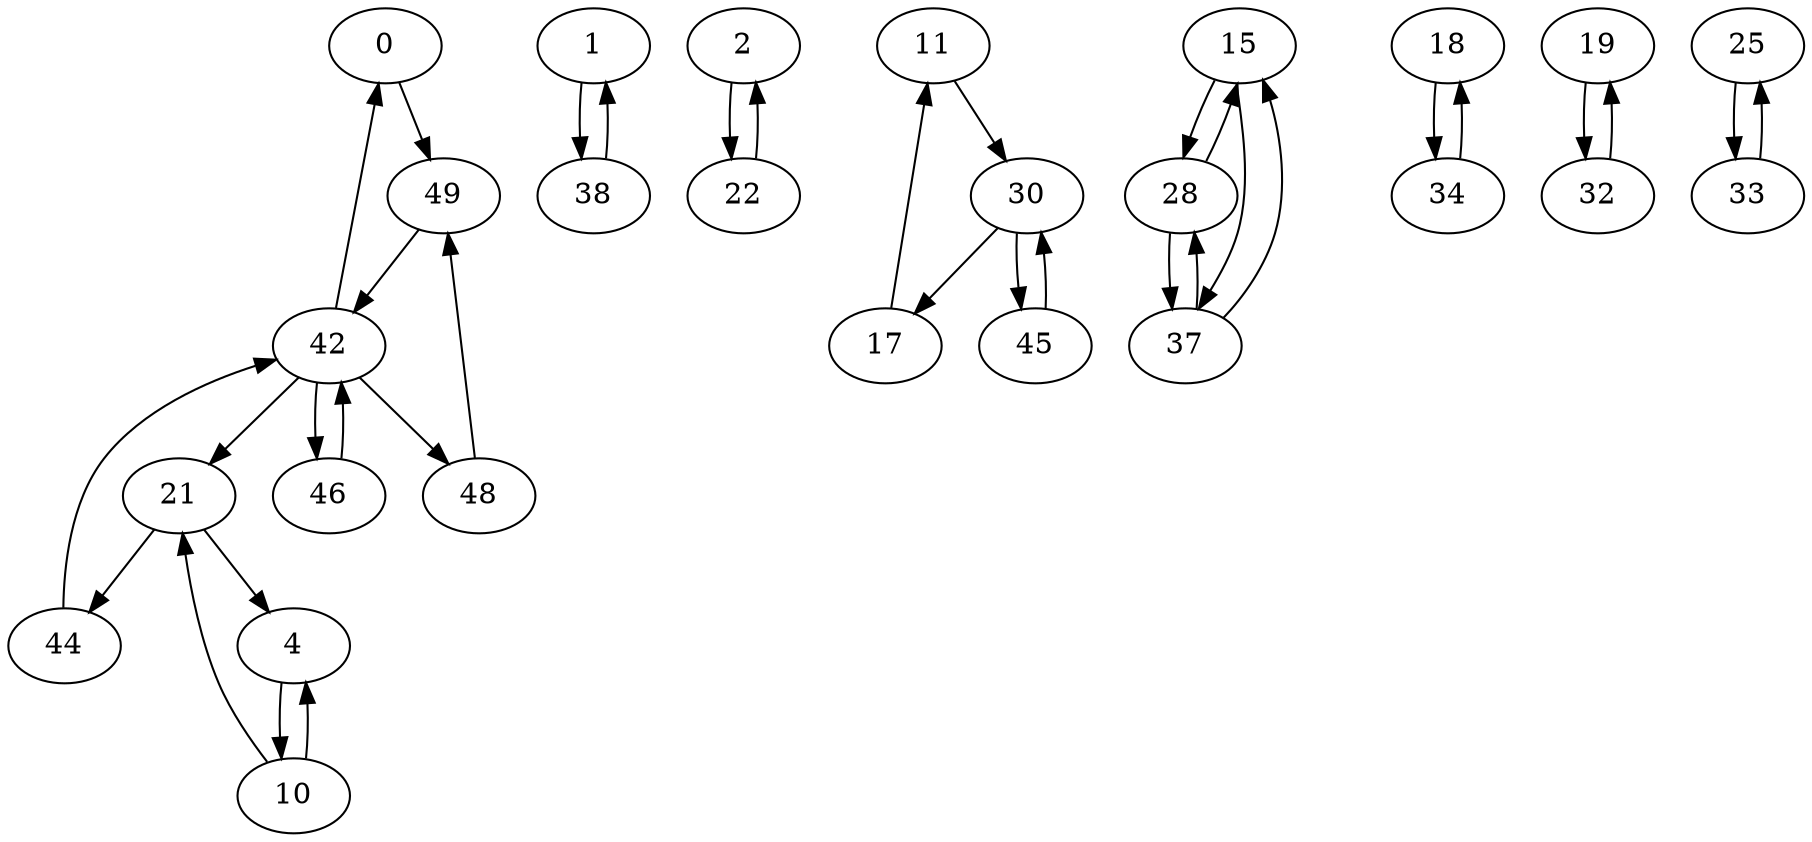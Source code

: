 digraph G {
  0 -> 49;
  1 -> 38;
  2 -> 22;
  4 -> 10;
  10 -> 4;
  10 -> 21;
  11 -> 30;
  15 -> 28;
  15 -> 37;
  17 -> 11;
  18 -> 34;
  19 -> 32;
  21 -> 4;
  21 -> 44;
  22 -> 2;
  25 -> 33;
  28 -> 15;
  28 -> 37;
  30 -> 17;
  30 -> 45;
  32 -> 19;
  33 -> 25;
  34 -> 18;
  37 -> 15;
  37 -> 28;
  38 -> 1;
  42 -> 0;
  42 -> 21;
  42 -> 46;
  42 -> 48;
  44 -> 42;
  45 -> 30;
  46 -> 42;
  48 -> 49;
  49 -> 42;
}